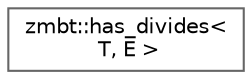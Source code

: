 digraph "Graphical Class Hierarchy"
{
 // LATEX_PDF_SIZE
  bgcolor="transparent";
  edge [fontname=Helvetica,fontsize=10,labelfontname=Helvetica,labelfontsize=10];
  node [fontname=Helvetica,fontsize=10,shape=box,height=0.2,width=0.4];
  rankdir="LR";
  Node0 [id="Node000000",label="zmbt::has_divides\<\l T, E \>",height=0.2,width=0.4,color="grey40", fillcolor="white", style="filled",URL="$structzmbt_1_1has__divides.html",tooltip=" "];
}
